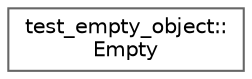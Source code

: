 digraph "类继承关系图"
{
 // LATEX_PDF_SIZE
  bgcolor="transparent";
  edge [fontname=Helvetica,fontsize=10,labelfontname=Helvetica,labelfontsize=10];
  node [fontname=Helvetica,fontsize=10,shape=box,height=0.2,width=0.4];
  rankdir="LR";
  Node0 [id="Node000000",label="test_empty_object::\lEmpty",height=0.2,width=0.4,color="grey40", fillcolor="white", style="filled",URL="$structtest__empty__object_1_1_empty.html",tooltip=" "];
}
